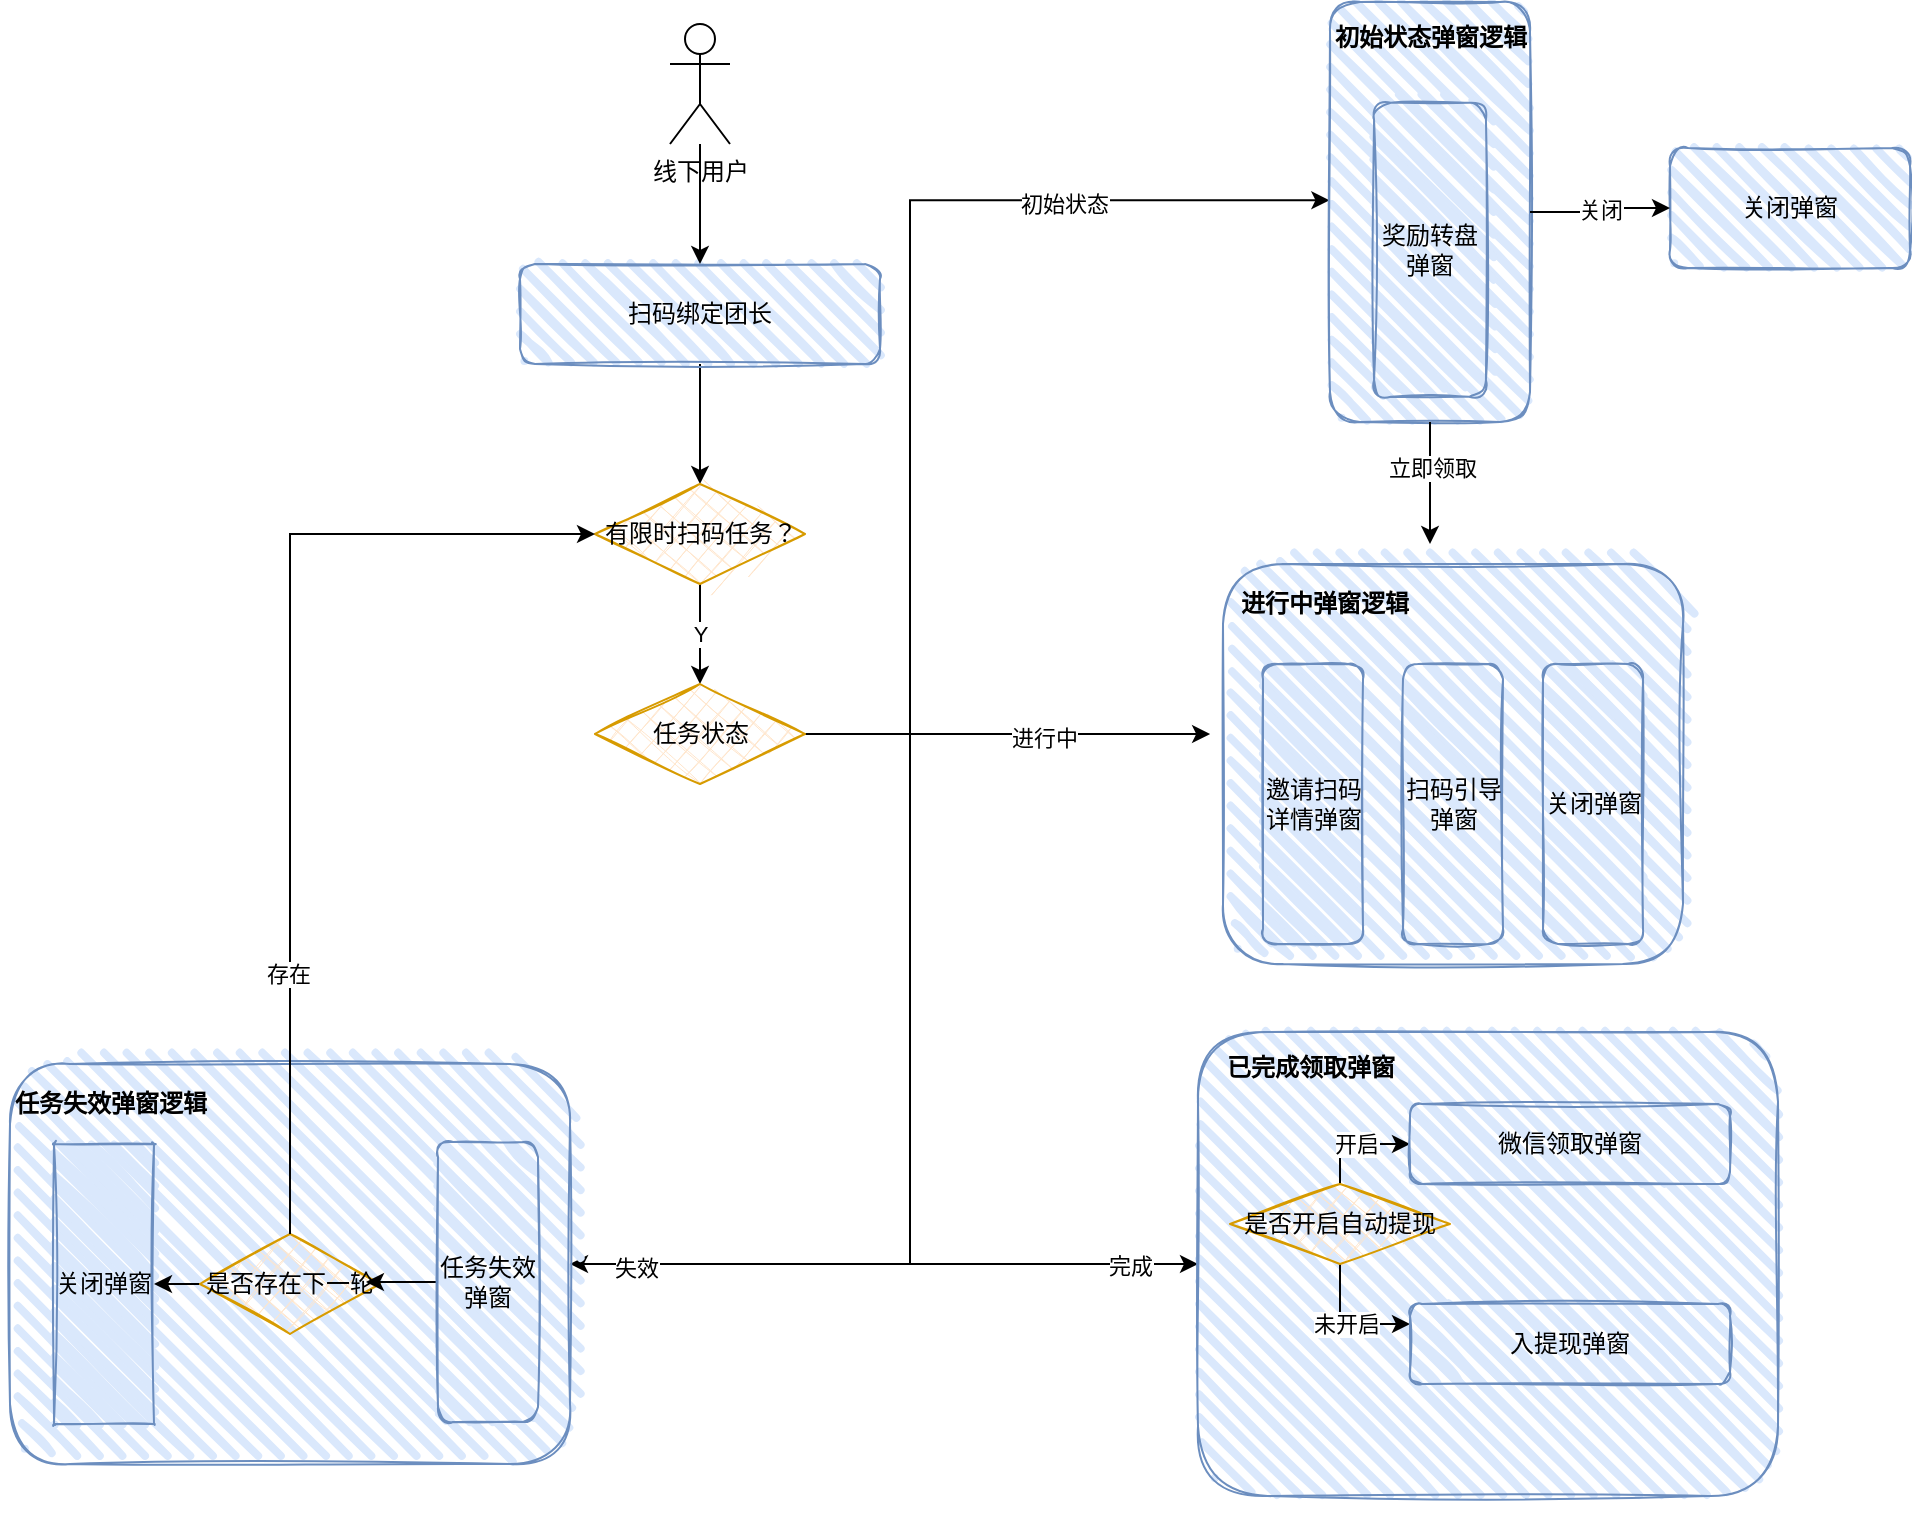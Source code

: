 <mxfile version="15.8.2" type="github">
  <diagram id="ywhzvZMLlKM13E1ztpv0" name="Page-1">
    <mxGraphModel dx="2249" dy="762" grid="1" gridSize="10" guides="1" tooltips="1" connect="1" arrows="1" fold="1" page="1" pageScale="1" pageWidth="827" pageHeight="1169" math="0" shadow="0">
      <root>
        <mxCell id="0" />
        <mxCell id="1" parent="0" />
        <mxCell id="20GbLOr-qy8IUrU-OWht-12" style="edgeStyle=orthogonalEdgeStyle;rounded=0;orthogonalLoop=1;jettySize=auto;html=1;exitX=0.5;exitY=1;exitDx=0;exitDy=0;" edge="1" parent="1" source="20GbLOr-qy8IUrU-OWht-1" target="20GbLOr-qy8IUrU-OWht-7">
          <mxGeometry relative="1" as="geometry" />
        </mxCell>
        <mxCell id="20GbLOr-qy8IUrU-OWht-1" value="扫码绑定团长" style="rounded=1;whiteSpace=wrap;html=1;strokeWidth=1;fillWeight=4;hachureGap=8;hachureAngle=45;fillColor=#dae8fc;sketch=1;strokeColor=#6c8ebf;" vertex="1" parent="1">
          <mxGeometry x="85" y="170" width="180" height="50" as="geometry" />
        </mxCell>
        <mxCell id="20GbLOr-qy8IUrU-OWht-6" value="" style="edgeStyle=orthogonalEdgeStyle;rounded=0;orthogonalLoop=1;jettySize=auto;html=1;" edge="1" parent="1" source="20GbLOr-qy8IUrU-OWht-5" target="20GbLOr-qy8IUrU-OWht-1">
          <mxGeometry relative="1" as="geometry" />
        </mxCell>
        <mxCell id="20GbLOr-qy8IUrU-OWht-5" value="线下用户" style="shape=umlActor;verticalLabelPosition=bottom;verticalAlign=top;html=1;strokeWidth=1;" vertex="1" parent="1">
          <mxGeometry x="160" y="50" width="30" height="60" as="geometry" />
        </mxCell>
        <mxCell id="20GbLOr-qy8IUrU-OWht-11" value="Y" style="edgeStyle=orthogonalEdgeStyle;rounded=0;orthogonalLoop=1;jettySize=auto;html=1;exitX=0.5;exitY=1;exitDx=0;exitDy=0;entryX=0.5;entryY=0;entryDx=0;entryDy=0;" edge="1" parent="1" source="20GbLOr-qy8IUrU-OWht-7" target="20GbLOr-qy8IUrU-OWht-10">
          <mxGeometry relative="1" as="geometry" />
        </mxCell>
        <mxCell id="20GbLOr-qy8IUrU-OWht-7" value="有限时扫码任务？" style="rhombus;whiteSpace=wrap;html=1;strokeWidth=1;fillWeight=-1;hachureGap=8;fillStyle=cross-hatch;fillColor=#ffe6cc;sketch=1;strokeColor=#d79b00;" vertex="1" parent="1">
          <mxGeometry x="122.5" y="280" width="105" height="50" as="geometry" />
        </mxCell>
        <mxCell id="20GbLOr-qy8IUrU-OWht-25" style="edgeStyle=orthogonalEdgeStyle;rounded=0;orthogonalLoop=1;jettySize=auto;html=1;exitX=1;exitY=0.5;exitDx=0;exitDy=0;entryX=-0.003;entryY=0.472;entryDx=0;entryDy=0;entryPerimeter=0;" edge="1" parent="1" source="20GbLOr-qy8IUrU-OWht-10" target="20GbLOr-qy8IUrU-OWht-8">
          <mxGeometry relative="1" as="geometry">
            <Array as="points">
              <mxPoint x="280" y="405" />
              <mxPoint x="280" y="138" />
            </Array>
          </mxGeometry>
        </mxCell>
        <mxCell id="20GbLOr-qy8IUrU-OWht-79" value="初始状态" style="edgeLabel;html=1;align=center;verticalAlign=middle;resizable=0;points=[];" vertex="1" connectable="0" parent="20GbLOr-qy8IUrU-OWht-25">
          <mxGeometry x="0.498" y="-2" relative="1" as="geometry">
            <mxPoint as="offset" />
          </mxGeometry>
        </mxCell>
        <mxCell id="20GbLOr-qy8IUrU-OWht-65" style="edgeStyle=orthogonalEdgeStyle;rounded=0;orthogonalLoop=1;jettySize=auto;html=1;exitX=1;exitY=0.5;exitDx=0;exitDy=0;entryX=1;entryY=0.5;entryDx=0;entryDy=0;" edge="1" parent="1" source="20GbLOr-qy8IUrU-OWht-10" target="20GbLOr-qy8IUrU-OWht-50">
          <mxGeometry relative="1" as="geometry">
            <Array as="points">
              <mxPoint x="280" y="405" />
              <mxPoint x="280" y="670" />
            </Array>
          </mxGeometry>
        </mxCell>
        <mxCell id="20GbLOr-qy8IUrU-OWht-66" value="失效" style="edgeLabel;html=1;align=center;verticalAlign=middle;resizable=0;points=[];" vertex="1" connectable="0" parent="20GbLOr-qy8IUrU-OWht-65">
          <mxGeometry x="0.87" y="2" relative="1" as="geometry">
            <mxPoint x="1" as="offset" />
          </mxGeometry>
        </mxCell>
        <mxCell id="20GbLOr-qy8IUrU-OWht-69" style="edgeStyle=orthogonalEdgeStyle;rounded=0;orthogonalLoop=1;jettySize=auto;html=1;exitX=1;exitY=0.5;exitDx=0;exitDy=0;entryX=-0.028;entryY=0.425;entryDx=0;entryDy=0;entryPerimeter=0;" edge="1" parent="1" source="20GbLOr-qy8IUrU-OWht-10" target="20GbLOr-qy8IUrU-OWht-24">
          <mxGeometry relative="1" as="geometry" />
        </mxCell>
        <mxCell id="20GbLOr-qy8IUrU-OWht-70" value="进行中" style="edgeLabel;html=1;align=center;verticalAlign=middle;resizable=0;points=[];" vertex="1" connectable="0" parent="20GbLOr-qy8IUrU-OWht-69">
          <mxGeometry x="0.18" y="-2" relative="1" as="geometry">
            <mxPoint as="offset" />
          </mxGeometry>
        </mxCell>
        <mxCell id="20GbLOr-qy8IUrU-OWht-77" style="edgeStyle=orthogonalEdgeStyle;rounded=0;orthogonalLoop=1;jettySize=auto;html=1;exitX=1;exitY=0.5;exitDx=0;exitDy=0;entryX=0;entryY=0.5;entryDx=0;entryDy=0;" edge="1" parent="1" source="20GbLOr-qy8IUrU-OWht-10" target="20GbLOr-qy8IUrU-OWht-37">
          <mxGeometry relative="1" as="geometry">
            <Array as="points">
              <mxPoint x="280" y="405" />
              <mxPoint x="280" y="670" />
            </Array>
          </mxGeometry>
        </mxCell>
        <mxCell id="20GbLOr-qy8IUrU-OWht-78" value="完成" style="edgeLabel;html=1;align=center;verticalAlign=middle;resizable=0;points=[];" vertex="1" connectable="0" parent="20GbLOr-qy8IUrU-OWht-77">
          <mxGeometry x="0.853" y="-1" relative="1" as="geometry">
            <mxPoint as="offset" />
          </mxGeometry>
        </mxCell>
        <mxCell id="20GbLOr-qy8IUrU-OWht-10" value="任务状态" style="rhombus;whiteSpace=wrap;html=1;strokeWidth=1;fillWeight=-1;hachureGap=8;fillStyle=cross-hatch;fillColor=#ffe6cc;sketch=1;strokeColor=#d79b00;" vertex="1" parent="1">
          <mxGeometry x="122.5" y="380" width="105" height="50" as="geometry" />
        </mxCell>
        <mxCell id="20GbLOr-qy8IUrU-OWht-23" value="" style="group" vertex="1" connectable="0" parent="1">
          <mxGeometry x="490" y="39" width="100" height="210" as="geometry" />
        </mxCell>
        <mxCell id="20GbLOr-qy8IUrU-OWht-8" value="" style="rounded=1;whiteSpace=wrap;html=1;strokeWidth=1;fillWeight=4;hachureGap=8;hachureAngle=45;fillColor=#dae8fc;sketch=1;strokeColor=#6c8ebf;" vertex="1" parent="20GbLOr-qy8IUrU-OWht-23">
          <mxGeometry width="100" height="210" as="geometry" />
        </mxCell>
        <mxCell id="20GbLOr-qy8IUrU-OWht-9" value="&lt;b&gt;初始状态弹窗逻辑&lt;/b&gt;" style="text;html=1;align=center;verticalAlign=middle;resizable=0;points=[];autosize=1;strokeColor=none;fillColor=none;" vertex="1" parent="20GbLOr-qy8IUrU-OWht-23">
          <mxGeometry x="-5.003" y="8.4" width="110" height="20" as="geometry" />
        </mxCell>
        <mxCell id="20GbLOr-qy8IUrU-OWht-13" value="奖励转盘弹窗" style="rounded=1;whiteSpace=wrap;html=1;strokeWidth=1;fillWeight=4;hachureGap=8;hachureAngle=45;fillColor=#dae8fc;sketch=1;strokeColor=#6c8ebf;" vertex="1" parent="20GbLOr-qy8IUrU-OWht-23">
          <mxGeometry x="22.027" y="50.4" width="55.945" height="147" as="geometry" />
        </mxCell>
        <mxCell id="20GbLOr-qy8IUrU-OWht-32" value="" style="group" vertex="1" connectable="0" parent="1">
          <mxGeometry x="436.5" y="320" width="230" height="200" as="geometry" />
        </mxCell>
        <mxCell id="20GbLOr-qy8IUrU-OWht-24" value="" style="rounded=1;whiteSpace=wrap;html=1;strokeWidth=1;fillWeight=4;hachureGap=8;hachureAngle=45;fillColor=#dae8fc;sketch=1;strokeColor=#6c8ebf;" vertex="1" parent="20GbLOr-qy8IUrU-OWht-32">
          <mxGeometry width="230" height="200" as="geometry" />
        </mxCell>
        <mxCell id="20GbLOr-qy8IUrU-OWht-27" value="&lt;b&gt;进行中弹窗逻辑&lt;/b&gt;" style="text;html=1;align=center;verticalAlign=middle;resizable=0;points=[];autosize=1;strokeColor=none;fillColor=none;" vertex="1" parent="20GbLOr-qy8IUrU-OWht-32">
          <mxGeometry y="10" width="100" height="20" as="geometry" />
        </mxCell>
        <mxCell id="20GbLOr-qy8IUrU-OWht-28" value="&lt;span&gt;邀请扫码详情弹窗&lt;/span&gt;" style="rounded=1;whiteSpace=wrap;html=1;strokeWidth=1;fillWeight=4;hachureGap=8;hachureAngle=45;fillColor=#dae8fc;sketch=1;strokeColor=#6c8ebf;" vertex="1" parent="20GbLOr-qy8IUrU-OWht-32">
          <mxGeometry x="20" y="50" width="50" height="140" as="geometry" />
        </mxCell>
        <mxCell id="20GbLOr-qy8IUrU-OWht-29" value="&lt;span&gt;扫码引导弹窗&lt;/span&gt;" style="rounded=1;whiteSpace=wrap;html=1;strokeWidth=1;fillWeight=4;hachureGap=8;hachureAngle=45;fillColor=#dae8fc;sketch=1;strokeColor=#6c8ebf;" vertex="1" parent="20GbLOr-qy8IUrU-OWht-32">
          <mxGeometry x="90" y="50" width="50" height="140" as="geometry" />
        </mxCell>
        <mxCell id="20GbLOr-qy8IUrU-OWht-30" value="&lt;span&gt;关闭弹窗&lt;/span&gt;" style="rounded=1;whiteSpace=wrap;html=1;strokeWidth=1;fillWeight=4;hachureGap=8;hachureAngle=45;fillColor=#dae8fc;sketch=1;strokeColor=#6c8ebf;" vertex="1" parent="20GbLOr-qy8IUrU-OWht-32">
          <mxGeometry x="160" y="50" width="50" height="140" as="geometry" />
        </mxCell>
        <mxCell id="20GbLOr-qy8IUrU-OWht-33" style="edgeStyle=orthogonalEdgeStyle;rounded=0;orthogonalLoop=1;jettySize=auto;html=1;exitX=0.5;exitY=1;exitDx=0;exitDy=0;" edge="1" parent="1" source="20GbLOr-qy8IUrU-OWht-8">
          <mxGeometry relative="1" as="geometry">
            <mxPoint x="540" y="310" as="targetPoint" />
          </mxGeometry>
        </mxCell>
        <mxCell id="20GbLOr-qy8IUrU-OWht-55" value="立即领取" style="edgeLabel;html=1;align=center;verticalAlign=middle;resizable=0;points=[];" vertex="1" connectable="0" parent="20GbLOr-qy8IUrU-OWht-33">
          <mxGeometry x="-0.267" y="1" relative="1" as="geometry">
            <mxPoint as="offset" />
          </mxGeometry>
        </mxCell>
        <mxCell id="20GbLOr-qy8IUrU-OWht-36" value="" style="group" vertex="1" connectable="0" parent="1">
          <mxGeometry x="430" y="554" width="290" height="240" as="geometry" />
        </mxCell>
        <mxCell id="20GbLOr-qy8IUrU-OWht-37" value="" style="rounded=1;whiteSpace=wrap;html=1;strokeWidth=1;fillWeight=4;hachureGap=8;hachureAngle=45;fillColor=#dae8fc;sketch=1;strokeColor=#6c8ebf;" vertex="1" parent="20GbLOr-qy8IUrU-OWht-36">
          <mxGeometry x="-6" width="290" height="232" as="geometry" />
        </mxCell>
        <mxCell id="20GbLOr-qy8IUrU-OWht-38" value="&lt;b&gt;已完成领取弹窗&lt;/b&gt;" style="text;html=1;align=center;verticalAlign=middle;resizable=0;points=[];autosize=1;strokeColor=none;fillColor=none;" vertex="1" parent="20GbLOr-qy8IUrU-OWht-36">
          <mxGeometry y="8" width="100" height="20" as="geometry" />
        </mxCell>
        <mxCell id="20GbLOr-qy8IUrU-OWht-45" value="开启" style="edgeStyle=orthogonalEdgeStyle;rounded=0;orthogonalLoop=1;jettySize=auto;html=1;exitX=0.5;exitY=0;exitDx=0;exitDy=0;entryX=0;entryY=0.5;entryDx=0;entryDy=0;" edge="1" parent="20GbLOr-qy8IUrU-OWht-36" source="20GbLOr-qy8IUrU-OWht-42" target="20GbLOr-qy8IUrU-OWht-44">
          <mxGeometry relative="1" as="geometry" />
        </mxCell>
        <mxCell id="20GbLOr-qy8IUrU-OWht-46" value="未开启" style="edgeStyle=orthogonalEdgeStyle;rounded=0;orthogonalLoop=1;jettySize=auto;html=1;exitX=0.5;exitY=1;exitDx=0;exitDy=0;entryX=0;entryY=0.25;entryDx=0;entryDy=0;" edge="1" parent="20GbLOr-qy8IUrU-OWht-36" source="20GbLOr-qy8IUrU-OWht-42" target="20GbLOr-qy8IUrU-OWht-43">
          <mxGeometry relative="1" as="geometry" />
        </mxCell>
        <mxCell id="20GbLOr-qy8IUrU-OWht-42" value="是否开启自动提现" style="rhombus;whiteSpace=wrap;html=1;strokeWidth=1;fillWeight=-1;hachureGap=8;fillStyle=cross-hatch;fillColor=#ffe6cc;sketch=1;strokeColor=#d79b00;" vertex="1" parent="20GbLOr-qy8IUrU-OWht-36">
          <mxGeometry x="10" y="76" width="110" height="40" as="geometry" />
        </mxCell>
        <mxCell id="20GbLOr-qy8IUrU-OWht-43" value="入提现弹窗" style="rounded=1;whiteSpace=wrap;html=1;strokeWidth=1;fillWeight=4;hachureGap=8;hachureAngle=45;fillColor=#dae8fc;sketch=1;strokeColor=#6c8ebf;" vertex="1" parent="20GbLOr-qy8IUrU-OWht-36">
          <mxGeometry x="100" y="136" width="160" height="40" as="geometry" />
        </mxCell>
        <mxCell id="20GbLOr-qy8IUrU-OWht-44" value="&lt;span&gt;微信领取弹窗&lt;/span&gt;" style="rounded=1;whiteSpace=wrap;html=1;strokeWidth=1;fillWeight=4;hachureGap=8;hachureAngle=45;fillColor=#dae8fc;sketch=1;strokeColor=#6c8ebf;" vertex="1" parent="20GbLOr-qy8IUrU-OWht-36">
          <mxGeometry x="100" y="36" width="160" height="40" as="geometry" />
        </mxCell>
        <mxCell id="20GbLOr-qy8IUrU-OWht-49" value="" style="group" vertex="1" connectable="0" parent="1">
          <mxGeometry x="-170" y="570" width="280" height="200" as="geometry" />
        </mxCell>
        <mxCell id="20GbLOr-qy8IUrU-OWht-50" value="" style="rounded=1;whiteSpace=wrap;html=1;strokeWidth=1;fillWeight=4;hachureGap=8;hachureAngle=45;fillColor=#dae8fc;sketch=1;strokeColor=#6c8ebf;" vertex="1" parent="20GbLOr-qy8IUrU-OWht-49">
          <mxGeometry width="280" height="200" as="geometry" />
        </mxCell>
        <mxCell id="20GbLOr-qy8IUrU-OWht-51" value="&lt;b&gt;任务失效弹窗逻辑&lt;/b&gt;" style="text;html=1;align=center;verticalAlign=middle;resizable=0;points=[];autosize=1;strokeColor=none;fillColor=none;" vertex="1" parent="20GbLOr-qy8IUrU-OWht-49">
          <mxGeometry x="-5" y="10" width="110" height="20" as="geometry" />
        </mxCell>
        <mxCell id="20GbLOr-qy8IUrU-OWht-54" value="&lt;span&gt;关闭弹窗&lt;/span&gt;" style="rounded=1;whiteSpace=wrap;html=1;strokeWidth=1;fillWeight=4;hachureGap=8;hachureAngle=45;fillColor=#dae8fc;sketch=1;strokeColor=#6c8ebf;arcSize=0;" vertex="1" parent="20GbLOr-qy8IUrU-OWht-49">
          <mxGeometry x="22" y="40" width="50" height="140" as="geometry" />
        </mxCell>
        <mxCell id="20GbLOr-qy8IUrU-OWht-72" style="edgeStyle=orthogonalEdgeStyle;rounded=0;orthogonalLoop=1;jettySize=auto;html=1;exitX=0;exitY=0.5;exitDx=0;exitDy=0;entryX=1;entryY=0.5;entryDx=0;entryDy=0;" edge="1" parent="20GbLOr-qy8IUrU-OWht-49" source="20GbLOr-qy8IUrU-OWht-59" target="20GbLOr-qy8IUrU-OWht-54">
          <mxGeometry relative="1" as="geometry" />
        </mxCell>
        <mxCell id="20GbLOr-qy8IUrU-OWht-59" value="是否存在下一轮" style="rhombus;whiteSpace=wrap;html=1;strokeWidth=1;fillWeight=-1;hachureGap=8;fillStyle=cross-hatch;fillColor=#ffe6cc;sketch=1;strokeColor=#d79b00;" vertex="1" parent="20GbLOr-qy8IUrU-OWht-49">
          <mxGeometry x="95" y="85" width="90" height="50" as="geometry" />
        </mxCell>
        <mxCell id="20GbLOr-qy8IUrU-OWht-71" style="edgeStyle=orthogonalEdgeStyle;rounded=0;orthogonalLoop=1;jettySize=auto;html=1;exitX=0;exitY=0.5;exitDx=0;exitDy=0;entryX=0.922;entryY=0.48;entryDx=0;entryDy=0;entryPerimeter=0;" edge="1" parent="20GbLOr-qy8IUrU-OWht-49" source="20GbLOr-qy8IUrU-OWht-52" target="20GbLOr-qy8IUrU-OWht-59">
          <mxGeometry relative="1" as="geometry" />
        </mxCell>
        <mxCell id="20GbLOr-qy8IUrU-OWht-52" value="&lt;span&gt;任务失效弹窗&lt;/span&gt;" style="rounded=1;whiteSpace=wrap;html=1;strokeWidth=1;fillWeight=4;hachureGap=8;hachureAngle=45;fillColor=#dae8fc;sketch=1;strokeColor=#6c8ebf;" vertex="1" parent="20GbLOr-qy8IUrU-OWht-49">
          <mxGeometry x="214" y="39" width="50" height="140" as="geometry" />
        </mxCell>
        <mxCell id="20GbLOr-qy8IUrU-OWht-57" value="关闭弹窗" style="whiteSpace=wrap;html=1;rounded=1;strokeColor=#6c8ebf;strokeWidth=1;fillColor=#dae8fc;sketch=1;fillWeight=4;hachureGap=8;hachureAngle=45;" vertex="1" parent="1">
          <mxGeometry x="660" y="112" width="120" height="60" as="geometry" />
        </mxCell>
        <mxCell id="20GbLOr-qy8IUrU-OWht-58" value="关闭" style="edgeStyle=orthogonalEdgeStyle;rounded=0;orthogonalLoop=1;jettySize=auto;html=1;" edge="1" parent="1" source="20GbLOr-qy8IUrU-OWht-8" target="20GbLOr-qy8IUrU-OWht-57">
          <mxGeometry relative="1" as="geometry" />
        </mxCell>
        <mxCell id="20GbLOr-qy8IUrU-OWht-67" style="edgeStyle=orthogonalEdgeStyle;rounded=0;orthogonalLoop=1;jettySize=auto;html=1;exitX=0.5;exitY=0;exitDx=0;exitDy=0;entryX=0;entryY=0.5;entryDx=0;entryDy=0;" edge="1" parent="1" source="20GbLOr-qy8IUrU-OWht-59" target="20GbLOr-qy8IUrU-OWht-7">
          <mxGeometry relative="1" as="geometry" />
        </mxCell>
        <mxCell id="20GbLOr-qy8IUrU-OWht-68" value="存在" style="edgeLabel;html=1;align=center;verticalAlign=middle;resizable=0;points=[];" vertex="1" connectable="0" parent="20GbLOr-qy8IUrU-OWht-67">
          <mxGeometry x="-0.481" y="1" relative="1" as="geometry">
            <mxPoint as="offset" />
          </mxGeometry>
        </mxCell>
      </root>
    </mxGraphModel>
  </diagram>
</mxfile>
